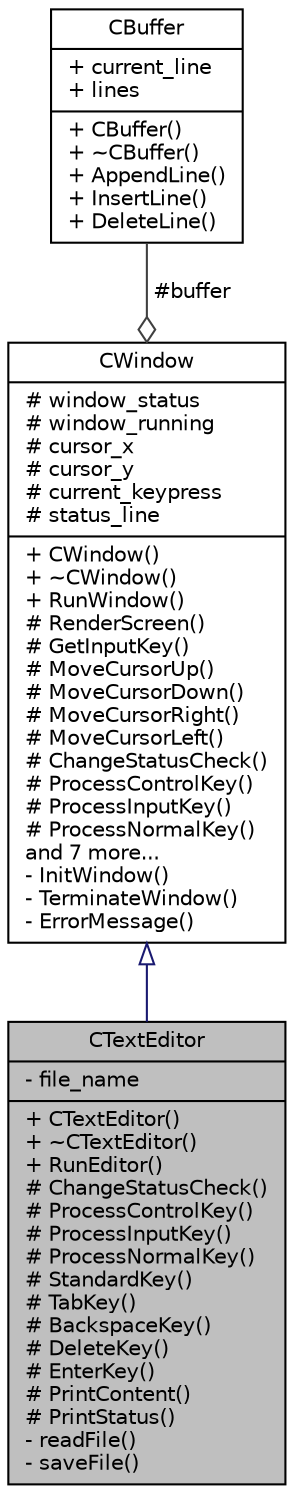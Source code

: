 digraph "CTextEditor"
{
 // LATEX_PDF_SIZE
  edge [fontname="Helvetica",fontsize="10",labelfontname="Helvetica",labelfontsize="10"];
  node [fontname="Helvetica",fontsize="10",shape=record];
  Node1 [label="{CTextEditor\n|- file_name\l|+ CTextEditor()\l+ ~CTextEditor()\l+ RunEditor()\l# ChangeStatusCheck()\l# ProcessControlKey()\l# ProcessInputKey()\l# ProcessNormalKey()\l# StandardKey()\l# TabKey()\l# BackspaceKey()\l# DeleteKey()\l# EnterKey()\l# PrintContent()\l# PrintStatus()\l- readFile()\l- saveFile()\l}",height=0.2,width=0.4,color="black", fillcolor="grey75", style="filled", fontcolor="black",tooltip="This class is a Text Editor with all its functions."];
  Node2 -> Node1 [dir="back",color="midnightblue",fontsize="10",style="solid",arrowtail="onormal",fontname="Helvetica"];
  Node2 [label="{CWindow\n|# window_status\l# window_running\l# cursor_x\l# cursor_y\l# current_keypress\l# status_line\l|+ CWindow()\l+ ~CWindow()\l+ RunWindow()\l# RenderScreen()\l# GetInputKey()\l# MoveCursorUp()\l# MoveCursorDown()\l# MoveCursorRight()\l# MoveCursorLeft()\l# ChangeStatusCheck()\l# ProcessControlKey()\l# ProcessInputKey()\l# ProcessNormalKey()\land 7 more...\l- InitWindow()\l- TerminateWindow()\l- ErrorMessage()\l}",height=0.2,width=0.4,color="black", fillcolor="white", style="filled",URL="$classCWindow.html",tooltip="This class is used for Text Editor. It's the main window and it's functions. Also handles the ncurses..."];
  Node3 -> Node2 [color="grey25",fontsize="10",style="solid",label=" #buffer" ,arrowhead="odiamond",fontname="Helvetica"];
  Node3 [label="{CBuffer\n|+ current_line\l+ lines\l|+ CBuffer()\l+ ~CBuffer()\l+ AppendLine()\l+ InsertLine()\l+ DeleteLine()\l}",height=0.2,width=0.4,color="black", fillcolor="white", style="filled",URL="$classCBuffer.html",tooltip="Represents the buffer that is used by the CWindow class."];
}
